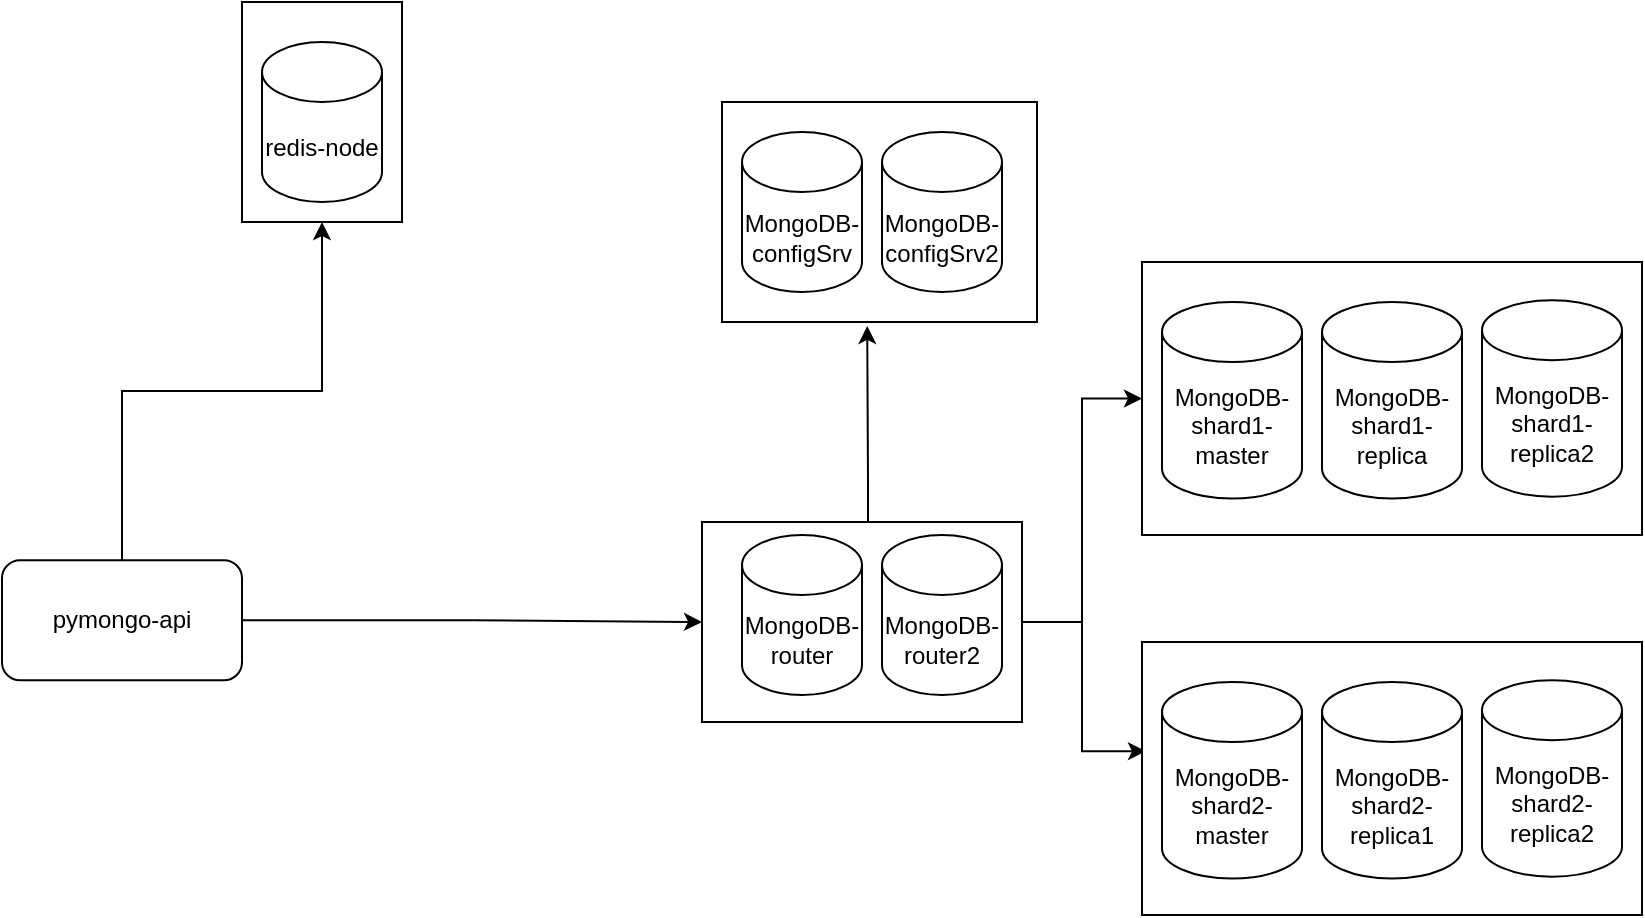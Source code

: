 <mxfile version="24.7.15">
  <diagram name="Page-1" id="-H_mtQnk-PTXWXPvYvuk">
    <mxGraphModel dx="1011" dy="920" grid="1" gridSize="10" guides="1" tooltips="1" connect="1" arrows="1" fold="1" page="1" pageScale="1" pageWidth="1169" pageHeight="827" math="0" shadow="0">
      <root>
        <mxCell id="0" />
        <mxCell id="1" parent="0" />
        <mxCell id="_6_ejlqhK0-twmM20056-15" style="edgeStyle=orthogonalEdgeStyle;rounded=0;orthogonalLoop=1;jettySize=auto;html=1;" parent="1" source="_6_ejlqhK0-twmM20056-6" target="_6_ejlqhK0-twmM20056-8" edge="1">
          <mxGeometry relative="1" as="geometry" />
        </mxCell>
        <mxCell id="_6_ejlqhK0-twmM20056-6" value="" style="rounded=0;whiteSpace=wrap;html=1;" parent="1" vertex="1">
          <mxGeometry x="360" y="310" width="160" height="100" as="geometry" />
        </mxCell>
        <mxCell id="zA23MoTUsTF4_91t8viU-2" value="MongoDB-router2" style="shape=cylinder3;whiteSpace=wrap;html=1;boundedLbl=1;backgroundOutline=1;size=15;" parent="1" vertex="1">
          <mxGeometry x="450" y="316.5" width="60" height="80" as="geometry" />
        </mxCell>
        <mxCell id="_6_ejlqhK0-twmM20056-7" style="edgeStyle=orthogonalEdgeStyle;rounded=0;orthogonalLoop=1;jettySize=auto;html=1;entryX=0;entryY=0.5;entryDx=0;entryDy=0;" parent="1" source="zA23MoTUsTF4_91t8viU-3" target="_6_ejlqhK0-twmM20056-6" edge="1">
          <mxGeometry relative="1" as="geometry" />
        </mxCell>
        <mxCell id="_6_ejlqhK0-twmM20056-31" style="edgeStyle=orthogonalEdgeStyle;rounded=0;orthogonalLoop=1;jettySize=auto;html=1;entryX=0.5;entryY=1;entryDx=0;entryDy=0;" parent="1" source="zA23MoTUsTF4_91t8viU-3" target="_6_ejlqhK0-twmM20056-29" edge="1">
          <mxGeometry relative="1" as="geometry" />
        </mxCell>
        <mxCell id="zA23MoTUsTF4_91t8viU-3" value="pymongo-api" style="rounded=1;whiteSpace=wrap;html=1;" parent="1" vertex="1">
          <mxGeometry x="10" y="329.12" width="120" height="60" as="geometry" />
        </mxCell>
        <mxCell id="_6_ejlqhK0-twmM20056-8" value="" style="rounded=0;whiteSpace=wrap;html=1;" parent="1" vertex="1">
          <mxGeometry x="580" y="180" width="250" height="136.5" as="geometry" />
        </mxCell>
        <mxCell id="_6_ejlqhK0-twmM20056-9" value="MongoDB-shard1-master" style="shape=cylinder3;whiteSpace=wrap;html=1;boundedLbl=1;backgroundOutline=1;size=15;" parent="1" vertex="1">
          <mxGeometry x="590" y="200" width="70" height="98.25" as="geometry" />
        </mxCell>
        <mxCell id="_6_ejlqhK0-twmM20056-10" value="MongoDB-shard1-replica" style="shape=cylinder3;whiteSpace=wrap;html=1;boundedLbl=1;backgroundOutline=1;size=15;" parent="1" vertex="1">
          <mxGeometry x="670" y="200" width="70" height="98.25" as="geometry" />
        </mxCell>
        <mxCell id="_6_ejlqhK0-twmM20056-14" style="edgeStyle=orthogonalEdgeStyle;rounded=0;orthogonalLoop=1;jettySize=auto;html=1;entryX=0.008;entryY=0.4;entryDx=0;entryDy=0;entryPerimeter=0;" parent="1" source="_6_ejlqhK0-twmM20056-6" target="_6_ejlqhK0-twmM20056-18" edge="1">
          <mxGeometry relative="1" as="geometry">
            <mxPoint x="575.38" y="426.419" as="targetPoint" />
          </mxGeometry>
        </mxCell>
        <mxCell id="_6_ejlqhK0-twmM20056-16" value="MongoDB-shard1-replica2" style="shape=cylinder3;whiteSpace=wrap;html=1;boundedLbl=1;backgroundOutline=1;size=15;" parent="1" vertex="1">
          <mxGeometry x="750" y="199.12" width="70" height="98.25" as="geometry" />
        </mxCell>
        <mxCell id="_6_ejlqhK0-twmM20056-18" value="" style="rounded=0;whiteSpace=wrap;html=1;" parent="1" vertex="1">
          <mxGeometry x="580" y="370" width="250" height="136.5" as="geometry" />
        </mxCell>
        <mxCell id="_6_ejlqhK0-twmM20056-19" value="MongoDB-shard2-master" style="shape=cylinder3;whiteSpace=wrap;html=1;boundedLbl=1;backgroundOutline=1;size=15;" parent="1" vertex="1">
          <mxGeometry x="590" y="390" width="70" height="98.25" as="geometry" />
        </mxCell>
        <mxCell id="_6_ejlqhK0-twmM20056-20" value="MongoDB-shard2-replica1" style="shape=cylinder3;whiteSpace=wrap;html=1;boundedLbl=1;backgroundOutline=1;size=15;" parent="1" vertex="1">
          <mxGeometry x="670" y="390" width="70" height="98.25" as="geometry" />
        </mxCell>
        <mxCell id="_6_ejlqhK0-twmM20056-21" value="MongoDB-shard2-replica2" style="shape=cylinder3;whiteSpace=wrap;html=1;boundedLbl=1;backgroundOutline=1;size=15;" parent="1" vertex="1">
          <mxGeometry x="750" y="389.12" width="70" height="98.25" as="geometry" />
        </mxCell>
        <mxCell id="_6_ejlqhK0-twmM20056-24" value="" style="rounded=0;whiteSpace=wrap;html=1;" parent="1" vertex="1">
          <mxGeometry x="370" y="100" width="157.5" height="110" as="geometry" />
        </mxCell>
        <mxCell id="_6_ejlqhK0-twmM20056-27" value="MongoDB-configSrv2" style="shape=cylinder3;whiteSpace=wrap;html=1;boundedLbl=1;backgroundOutline=1;size=15;" parent="1" vertex="1">
          <mxGeometry x="450" y="115" width="60" height="80" as="geometry" />
        </mxCell>
        <mxCell id="_6_ejlqhK0-twmM20056-28" style="edgeStyle=orthogonalEdgeStyle;rounded=0;orthogonalLoop=1;jettySize=auto;html=1;entryX=0.461;entryY=1.018;entryDx=0;entryDy=0;entryPerimeter=0;" parent="1" source="_6_ejlqhK0-twmM20056-6" target="_6_ejlqhK0-twmM20056-24" edge="1">
          <mxGeometry relative="1" as="geometry">
            <Array as="points">
              <mxPoint x="443" y="290" />
              <mxPoint x="443" y="290" />
            </Array>
          </mxGeometry>
        </mxCell>
        <mxCell id="_6_ejlqhK0-twmM20056-29" value="" style="rounded=0;whiteSpace=wrap;html=1;" parent="1" vertex="1">
          <mxGeometry x="130" y="50" width="80" height="110" as="geometry" />
        </mxCell>
        <mxCell id="_6_ejlqhK0-twmM20056-30" value="redis-node" style="shape=cylinder3;whiteSpace=wrap;html=1;boundedLbl=1;backgroundOutline=1;size=15;" parent="1" vertex="1">
          <mxGeometry x="140" y="70" width="60" height="80" as="geometry" />
        </mxCell>
        <mxCell id="z2cUEVXid8ie_htt0Kcd-1" value="MongoDB-configSrv" style="shape=cylinder3;whiteSpace=wrap;html=1;boundedLbl=1;backgroundOutline=1;size=15;" vertex="1" parent="1">
          <mxGeometry x="380" y="115" width="60" height="80" as="geometry" />
        </mxCell>
        <mxCell id="z2cUEVXid8ie_htt0Kcd-2" value="MongoDB-router" style="shape=cylinder3;whiteSpace=wrap;html=1;boundedLbl=1;backgroundOutline=1;size=15;" vertex="1" parent="1">
          <mxGeometry x="380" y="316.5" width="60" height="80" as="geometry" />
        </mxCell>
      </root>
    </mxGraphModel>
  </diagram>
</mxfile>
